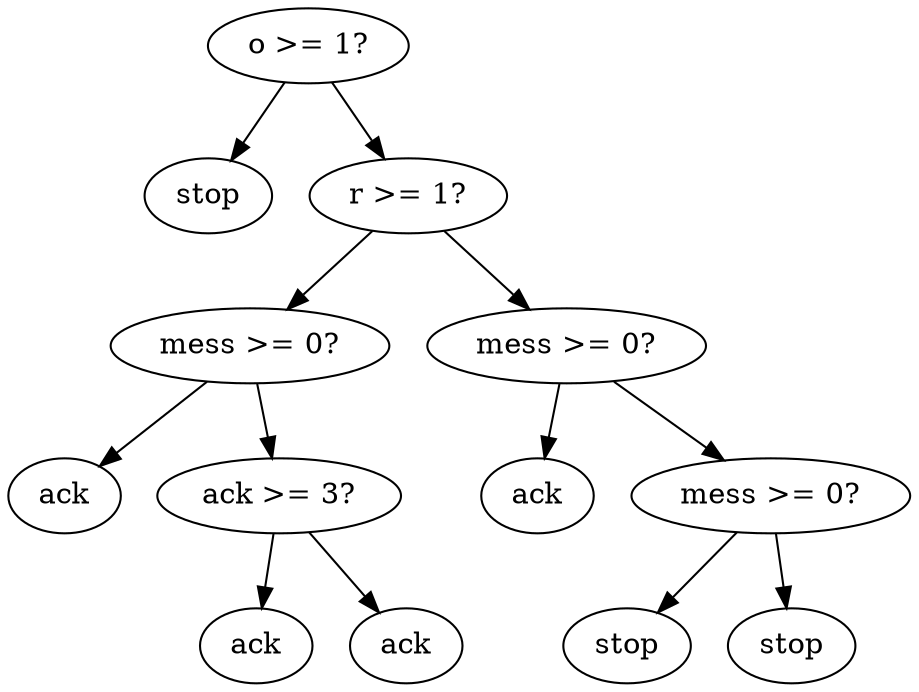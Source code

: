 digraph tree {
    "0x0" [label="o >= 1?"];
    "0x1" [label="stop"];
    "0x2" [label="r >= 1?"];
    "0x3" [label="mess >= 0?"];
    "0x4" [label="ack"];
    "0x5" [label="ack >= 3?"];
    "0x6" [label="ack"];
    "0x7" [label="ack"];
    "0x8" [label="mess >= 0?"];
    "0x9" [label="ack"];
    "0xa" [label="mess >= 0?"];
    "0xb" [label="stop"];
    "0xc" [label="stop"];
    "0x0" -> "0x1";
    "0x0" -> "0x2";
    "0x2" -> "0x3";
    "0x2" -> "0x8";
    "0x3" -> "0x4";
    "0x3" -> "0x5";
    "0x5" -> "0x6";
    "0x5" -> "0x7";
    "0x8" -> "0x9";
    "0x8" -> "0xa";
    "0xa" -> "0xb";
    "0xa" -> "0xc";
}
